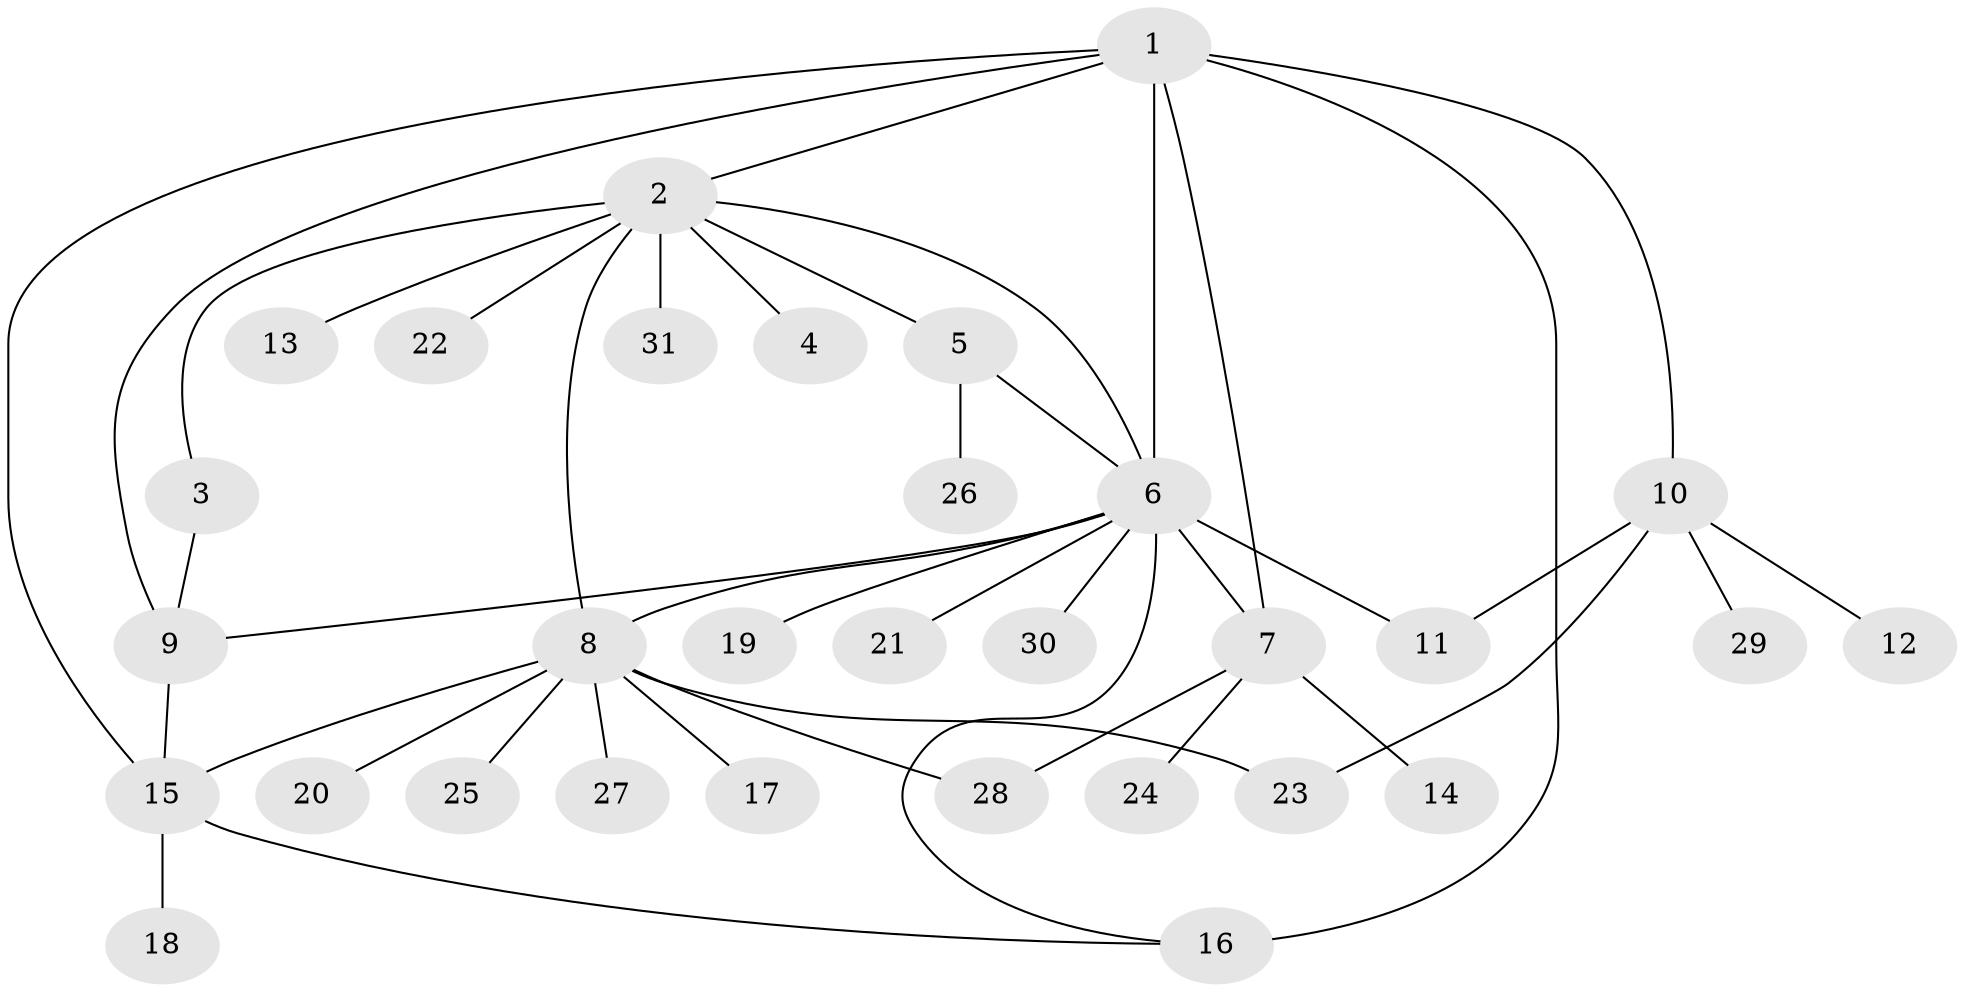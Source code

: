 // original degree distribution, {22: 0.016666666666666666, 12: 0.016666666666666666, 3: 0.06666666666666667, 1: 0.55, 4: 0.05, 8: 0.016666666666666666, 6: 0.03333333333333333, 13: 0.016666666666666666, 5: 0.016666666666666666, 2: 0.2, 7: 0.016666666666666666}
// Generated by graph-tools (version 1.1) at 2025/35/03/09/25 02:35:35]
// undirected, 31 vertices, 43 edges
graph export_dot {
graph [start="1"]
  node [color=gray90,style=filled];
  1;
  2;
  3;
  4;
  5;
  6;
  7;
  8;
  9;
  10;
  11;
  12;
  13;
  14;
  15;
  16;
  17;
  18;
  19;
  20;
  21;
  22;
  23;
  24;
  25;
  26;
  27;
  28;
  29;
  30;
  31;
  1 -- 2 [weight=1.0];
  1 -- 6 [weight=13.0];
  1 -- 7 [weight=1.0];
  1 -- 9 [weight=1.0];
  1 -- 10 [weight=1.0];
  1 -- 15 [weight=1.0];
  1 -- 16 [weight=2.0];
  2 -- 3 [weight=1.0];
  2 -- 4 [weight=1.0];
  2 -- 5 [weight=1.0];
  2 -- 6 [weight=1.0];
  2 -- 8 [weight=1.0];
  2 -- 13 [weight=1.0];
  2 -- 22 [weight=1.0];
  2 -- 31 [weight=1.0];
  3 -- 9 [weight=1.0];
  5 -- 6 [weight=1.0];
  5 -- 26 [weight=1.0];
  6 -- 7 [weight=1.0];
  6 -- 8 [weight=2.0];
  6 -- 9 [weight=1.0];
  6 -- 11 [weight=1.0];
  6 -- 16 [weight=1.0];
  6 -- 19 [weight=1.0];
  6 -- 21 [weight=1.0];
  6 -- 30 [weight=1.0];
  7 -- 14 [weight=1.0];
  7 -- 24 [weight=1.0];
  7 -- 28 [weight=1.0];
  8 -- 15 [weight=1.0];
  8 -- 17 [weight=1.0];
  8 -- 20 [weight=1.0];
  8 -- 23 [weight=1.0];
  8 -- 25 [weight=1.0];
  8 -- 27 [weight=1.0];
  8 -- 28 [weight=1.0];
  9 -- 15 [weight=1.0];
  10 -- 11 [weight=1.0];
  10 -- 12 [weight=1.0];
  10 -- 23 [weight=1.0];
  10 -- 29 [weight=1.0];
  15 -- 16 [weight=1.0];
  15 -- 18 [weight=1.0];
}
